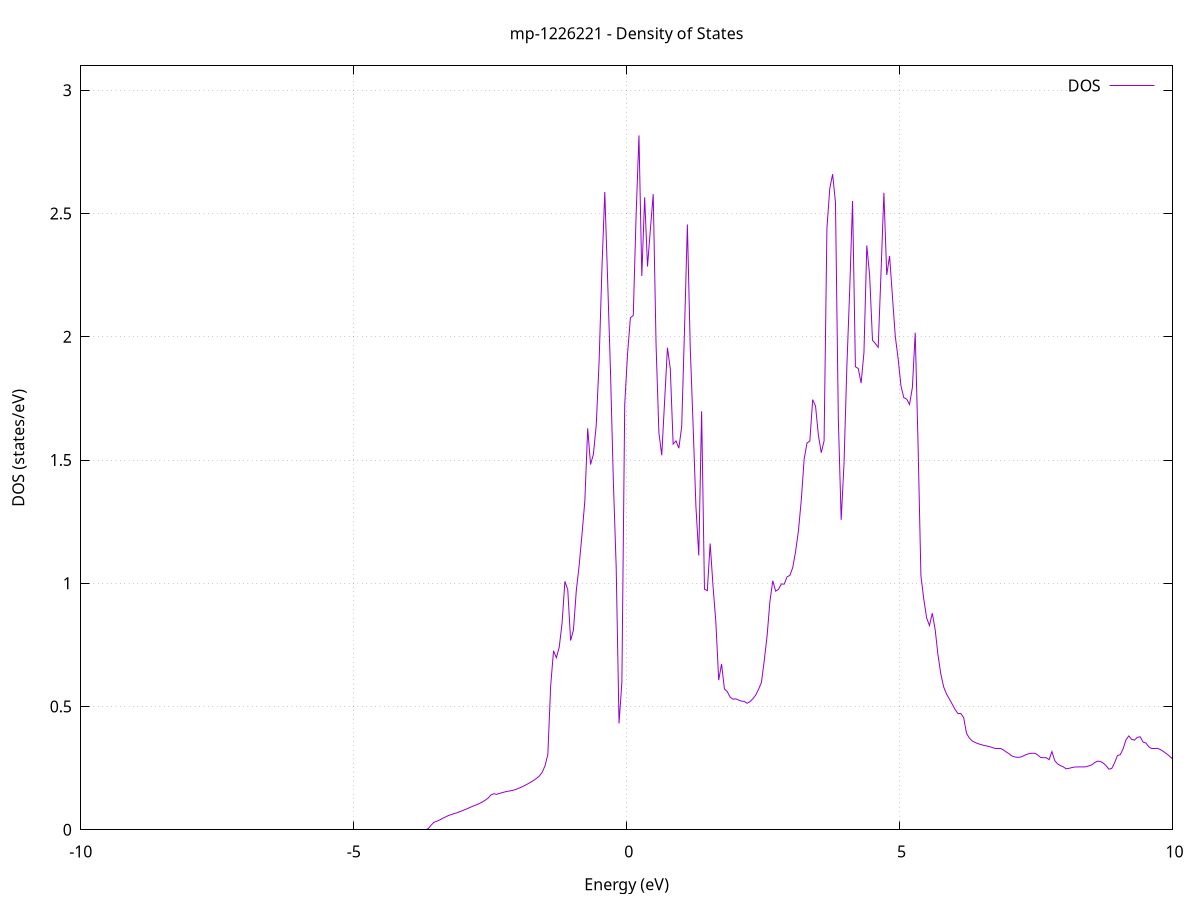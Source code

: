 set title 'mp-1226221 - Density of States'
set xlabel 'Energy (eV)'
set ylabel 'DOS (states/eV)'
set grid
set xrange [-10:10]
set yrange [0:3.099]
set xzeroaxis lt -1
set terminal png size 800,600
set output 'mp-1226221_dos_gnuplot.png'
plot '-' using 1:2 with lines title 'DOS'
-43.497000 0.000000
-43.444800 0.000000
-43.392600 0.000000
-43.340400 0.000000
-43.288300 0.000000
-43.236100 0.000000
-43.183900 0.000000
-43.131700 0.000000
-43.079600 0.000000
-43.027400 0.000000
-42.975200 0.000000
-42.923000 0.000000
-42.870900 0.000000
-42.818700 0.000000
-42.766500 0.000000
-42.714300 0.000000
-42.662200 0.000000
-42.610000 0.000000
-42.557800 0.000000
-42.505600 0.000000
-42.453500 0.000000
-42.401300 0.000000
-42.349100 0.000000
-42.296900 0.000000
-42.244800 0.000000
-42.192600 0.000000
-42.140400 0.000000
-42.088200 0.000000
-42.036100 0.000000
-41.983900 0.000000
-41.931700 0.000000
-41.879500 0.000000
-41.827400 0.000000
-41.775200 0.000000
-41.723000 0.000000
-41.670800 0.000000
-41.618700 0.000000
-41.566500 0.000000
-41.514300 0.000000
-41.462100 0.000000
-41.410000 0.000000
-41.357800 0.000000
-41.305600 0.000000
-41.253400 0.000000
-41.201300 0.000000
-41.149100 0.000000
-41.096900 0.000000
-41.044700 0.000000
-40.992600 0.000000
-40.940400 0.000000
-40.888200 0.000000
-40.836000 0.000000
-40.783900 0.000000
-40.731700 0.000000
-40.679500 0.000000
-40.627300 0.000000
-40.575200 0.000000
-40.523000 0.000000
-40.470800 0.000000
-40.418600 0.000000
-40.366500 0.000000
-40.314300 0.000000
-40.262100 0.000000
-40.209900 0.000000
-40.157800 0.000000
-40.105600 0.000000
-40.053400 0.000000
-40.001200 0.000000
-39.949100 0.000000
-39.896900 0.000000
-39.844700 0.000000
-39.792500 0.000000
-39.740400 0.000000
-39.688200 0.000000
-39.636000 0.000000
-39.583800 0.000000
-39.531700 0.000000
-39.479500 0.000000
-39.427300 0.000000
-39.375100 0.000000
-39.323000 0.000000
-39.270800 0.000000
-39.218600 0.000000
-39.166400 0.000000
-39.114300 0.000000
-39.062100 0.000000
-39.009900 0.000000
-38.957700 0.000000
-38.905600 0.000000
-38.853400 0.000000
-38.801200 0.000000
-38.749000 12.219100
-38.696900 36.621000
-38.644700 28.812500
-38.592500 0.000000
-38.540300 0.000000
-38.488200 0.000000
-38.436000 0.000000
-38.383800 0.000000
-38.331600 0.000000
-38.279500 0.000000
-38.227300 0.000000
-38.175100 0.000000
-38.122900 0.000000
-38.070800 0.000000
-38.018600 0.000000
-37.966400 0.000000
-37.914200 0.000000
-37.862100 0.000000
-37.809900 0.000000
-37.757700 0.000000
-37.705500 0.000000
-37.653400 0.000000
-37.601200 0.000000
-37.549000 0.000000
-37.496800 0.000000
-37.444700 0.000000
-37.392500 0.000000
-37.340300 0.000000
-37.288100 0.000000
-37.236000 0.000000
-37.183800 0.000000
-37.131600 0.000000
-37.079400 0.000000
-37.027300 0.000000
-36.975100 0.000000
-36.922900 0.000000
-36.870700 0.000000
-36.818600 0.000000
-36.766400 0.000000
-36.714200 0.000000
-36.662000 0.000000
-36.609900 0.000000
-36.557700 0.000000
-36.505500 0.000000
-36.453300 0.000000
-36.401200 0.000000
-36.349000 0.000000
-36.296800 0.000000
-36.244600 0.000000
-36.192500 0.000000
-36.140300 0.000000
-36.088100 0.000000
-36.035900 0.000000
-35.983800 0.000000
-35.931600 0.000000
-35.879400 0.000000
-35.827200 0.000000
-35.775100 0.000000
-35.722900 0.000000
-35.670700 0.000000
-35.618500 0.000000
-35.566400 0.000000
-35.514200 0.000000
-35.462000 0.000000
-35.409800 0.000000
-35.357700 0.000000
-35.305500 0.000000
-35.253300 0.000000
-35.201100 0.000000
-35.149000 0.000000
-35.096800 0.000000
-35.044600 0.000000
-34.992400 0.000000
-34.940300 0.000000
-34.888100 0.000000
-34.835900 0.000000
-34.783700 0.000000
-34.731600 0.000000
-34.679400 0.000000
-34.627200 0.000000
-34.575000 0.000000
-34.522900 0.000000
-34.470700 0.000000
-34.418500 0.000000
-34.366300 0.000000
-34.314200 0.000000
-34.262000 0.000000
-34.209800 0.000000
-34.157600 0.000000
-34.105500 0.000000
-34.053300 0.000000
-34.001100 0.000000
-33.948900 0.000000
-33.896800 0.000000
-33.844600 0.000000
-33.792400 0.000000
-33.740200 0.000000
-33.688100 0.000000
-33.635900 0.000000
-33.583700 0.000000
-33.531500 0.000000
-33.479400 0.000000
-33.427200 0.000000
-33.375000 0.000000
-33.322800 0.000000
-33.270700 0.000000
-33.218500 0.000000
-33.166300 0.000000
-33.114100 0.000000
-33.062000 0.000000
-33.009800 0.000000
-32.957600 0.000000
-32.905400 0.000000
-32.853300 0.000000
-32.801100 0.000000
-32.748900 0.000000
-32.696700 0.000000
-32.644600 0.000000
-32.592400 0.000000
-32.540200 0.000000
-32.488000 0.000000
-32.435900 0.000000
-32.383700 0.000000
-32.331500 0.000000
-32.279300 0.000000
-32.227200 0.000000
-32.175000 0.000000
-32.122800 0.000000
-32.070600 0.000000
-32.018500 0.000000
-31.966300 0.000000
-31.914100 0.000000
-31.861900 0.000000
-31.809800 0.000000
-31.757600 0.000000
-31.705400 0.000000
-31.653200 0.000000
-31.601100 0.000000
-31.548900 0.000000
-31.496700 0.000000
-31.444500 0.000000
-31.392400 0.000000
-31.340200 0.000000
-31.288000 0.000000
-31.235800 0.000000
-31.183700 0.000000
-31.131500 0.000000
-31.079300 0.000000
-31.027100 0.000000
-30.975000 0.000000
-30.922800 0.000000
-30.870600 0.000000
-30.818400 0.000000
-30.766300 0.000000
-30.714100 0.000000
-30.661900 0.000000
-30.609700 0.000000
-30.557500 0.000000
-30.505400 0.000000
-30.453200 0.000000
-30.401000 0.000000
-30.348800 0.000000
-30.296700 0.000000
-30.244500 0.000000
-30.192300 0.000000
-30.140100 0.000000
-30.088000 0.000000
-30.035800 0.000000
-29.983600 0.000000
-29.931400 0.000000
-29.879300 0.000000
-29.827100 0.000000
-29.774900 0.000000
-29.722700 0.000000
-29.670600 0.000000
-29.618400 0.000000
-29.566200 0.000000
-29.514000 0.000000
-29.461900 0.000000
-29.409700 0.000000
-29.357500 0.000000
-29.305300 0.000000
-29.253200 0.000000
-29.201000 0.000000
-29.148800 0.000000
-29.096600 0.000000
-29.044500 0.000000
-28.992300 0.000000
-28.940100 0.000000
-28.887900 0.000000
-28.835800 0.000000
-28.783600 0.000000
-28.731400 0.000000
-28.679200 0.000000
-28.627100 0.000000
-28.574900 0.000000
-28.522700 0.000000
-28.470500 0.000000
-28.418400 0.000000
-28.366200 0.000000
-28.314000 0.000000
-28.261800 0.000000
-28.209700 0.000000
-28.157500 0.000000
-28.105300 0.000000
-28.053100 0.000000
-28.001000 0.000000
-27.948800 0.000000
-27.896600 0.000000
-27.844400 0.000000
-27.792300 0.000000
-27.740100 0.000000
-27.687900 0.000000
-27.635700 0.000000
-27.583600 0.000000
-27.531400 0.000000
-27.479200 0.000000
-27.427000 0.000000
-27.374900 0.000000
-27.322700 0.000000
-27.270500 0.000000
-27.218300 0.000000
-27.166200 0.000000
-27.114000 0.000000
-27.061800 0.000000
-27.009600 0.000000
-26.957500 0.000000
-26.905300 0.000000
-26.853100 0.000000
-26.800900 0.000000
-26.748800 0.000000
-26.696600 0.000000
-26.644400 0.000000
-26.592200 0.000000
-26.540100 0.000000
-26.487900 0.000000
-26.435700 0.000000
-26.383500 0.000000
-26.331400 0.000000
-26.279200 0.000000
-26.227000 0.000000
-26.174800 0.000000
-26.122700 0.000000
-26.070500 0.000000
-26.018300 0.000000
-25.966100 0.000000
-25.914000 0.000000
-25.861800 0.000000
-25.809600 0.000000
-25.757400 0.000000
-25.705300 0.000000
-25.653100 0.000000
-25.600900 0.000000
-25.548700 0.000000
-25.496600 0.000000
-25.444400 0.000000
-25.392200 0.000000
-25.340000 0.000000
-25.287900 0.000000
-25.235700 0.000000
-25.183500 0.000000
-25.131300 0.000000
-25.079200 0.000000
-25.027000 0.000000
-24.974800 0.000000
-24.922600 0.000000
-24.870500 0.000000
-24.818300 0.000000
-24.766100 0.000000
-24.713900 0.000000
-24.661800 0.000000
-24.609600 0.000000
-24.557400 0.000000
-24.505200 0.000000
-24.453100 0.000000
-24.400900 0.000000
-24.348700 0.000000
-24.296500 0.000000
-24.244400 0.000000
-24.192200 0.000000
-24.140000 0.000000
-24.087800 0.000000
-24.035700 0.000000
-23.983500 0.000000
-23.931300 0.000000
-23.879100 0.000000
-23.827000 0.000000
-23.774800 0.000000
-23.722600 0.000000
-23.670400 0.000000
-23.618300 0.000000
-23.566100 0.000000
-23.513900 0.000000
-23.461700 0.000000
-23.409600 0.000000
-23.357400 0.000000
-23.305200 0.000000
-23.253000 0.000000
-23.200900 0.000000
-23.148700 0.000000
-23.096500 0.000000
-23.044300 0.000000
-22.992200 0.000000
-22.940000 0.000000
-22.887800 0.000000
-22.835600 0.000000
-22.783500 0.000000
-22.731300 0.000000
-22.679100 0.000000
-22.626900 0.000000
-22.574800 0.000000
-22.522600 0.000000
-22.470400 0.000000
-22.418200 0.000000
-22.366100 0.000000
-22.313900 0.000000
-22.261700 0.000000
-22.209500 0.000000
-22.157400 0.000000
-22.105200 0.000000
-22.053000 0.000000
-22.000800 0.000000
-21.948700 0.000000
-21.896500 0.000000
-21.844300 0.000000
-21.792100 0.000000
-21.740000 0.000000
-21.687800 0.000000
-21.635600 0.000000
-21.583400 0.000000
-21.531300 0.000000
-21.479100 0.000000
-21.426900 0.000000
-21.374700 0.000000
-21.322600 0.000000
-21.270400 0.000000
-21.218200 0.000000
-21.166000 0.000000
-21.113900 0.000000
-21.061700 0.000000
-21.009500 0.000000
-20.957300 0.000000
-20.905200 0.000000
-20.853000 0.000000
-20.800800 0.000000
-20.748600 0.000000
-20.696500 0.000000
-20.644300 0.000000
-20.592100 0.000000
-20.539900 0.000000
-20.487800 0.000000
-20.435600 0.000000
-20.383400 0.000000
-20.331200 0.000000
-20.279100 0.000000
-20.226900 0.000000
-20.174700 0.000000
-20.122500 0.000000
-20.070400 0.000000
-20.018200 0.000000
-19.966000 0.000000
-19.913800 0.000000
-19.861700 0.000000
-19.809500 0.000000
-19.757300 0.000000
-19.705100 0.000000
-19.653000 0.000000
-19.600800 0.000000
-19.548600 0.000000
-19.496400 0.000000
-19.444300 0.000000
-19.392100 0.000000
-19.339900 0.000000
-19.287700 0.000000
-19.235600 0.000000
-19.183400 0.000000
-19.131200 0.000000
-19.079000 0.000000
-19.026900 0.000000
-18.974700 0.000000
-18.922500 0.000000
-18.870300 0.000000
-18.818200 0.000000
-18.766000 0.000000
-18.713800 0.000000
-18.661600 0.000000
-18.609500 0.000000
-18.557300 0.000000
-18.505100 0.000000
-18.452900 0.000000
-18.400800 0.000000
-18.348600 0.000000
-18.296400 0.000000
-18.244200 0.000000
-18.192100 0.000000
-18.139900 0.000000
-18.087700 0.000000
-18.035500 0.000000
-17.983400 0.000000
-17.931200 0.000000
-17.879000 0.000000
-17.826800 0.000000
-17.774700 0.000000
-17.722500 0.000000
-17.670300 0.000000
-17.618100 0.000000
-17.566000 0.000000
-17.513800 0.000000
-17.461600 0.000000
-17.409400 0.000000
-17.357300 0.000000
-17.305100 0.000000
-17.252900 0.000000
-17.200700 0.000000
-17.148600 0.000000
-17.096400 0.000000
-17.044200 0.000000
-16.992000 0.000000
-16.939900 0.000000
-16.887700 0.000000
-16.835500 0.000000
-16.783300 0.000000
-16.731200 0.000000
-16.679000 0.000000
-16.626800 0.000000
-16.574600 0.000000
-16.522500 0.000000
-16.470300 0.000000
-16.418100 0.000000
-16.365900 0.000000
-16.313800 0.000000
-16.261600 0.000000
-16.209400 0.000000
-16.157200 0.000000
-16.105100 0.000000
-16.052900 0.000000
-16.000700 0.000000
-15.948500 0.000000
-15.896400 0.000000
-15.844200 0.000000
-15.792000 0.000000
-15.739800 0.000000
-15.687700 0.000000
-15.635500 0.000000
-15.583300 0.000000
-15.531100 0.000000
-15.479000 0.000000
-15.426800 0.000000
-15.374600 0.000000
-15.322400 0.000000
-15.270300 0.000000
-15.218100 0.000000
-15.165900 0.000000
-15.113700 0.000000
-15.061600 0.000000
-15.009400 0.000000
-14.957200 0.000000
-14.905000 0.000000
-14.852900 0.000000
-14.800700 0.000000
-14.748500 0.000000
-14.696300 0.000000
-14.644200 0.000000
-14.592000 0.000000
-14.539800 0.000000
-14.487600 0.000000
-14.435500 0.000000
-14.383300 0.000000
-14.331100 0.000000
-14.278900 0.000000
-14.226800 0.000000
-14.174600 0.000000
-14.122400 0.000000
-14.070200 0.000000
-14.018100 0.000000
-13.965900 0.000000
-13.913700 0.000000
-13.861500 0.000000
-13.809400 0.000000
-13.757200 0.000000
-13.705000 0.000000
-13.652800 0.000000
-13.600700 0.000000
-13.548500 0.000000
-13.496300 0.000000
-13.444100 0.000000
-13.392000 0.000000
-13.339800 0.000000
-13.287600 0.000000
-13.235400 0.000000
-13.183300 0.000000
-13.131100 0.000000
-13.078900 0.000000
-13.026700 0.000000
-12.974600 0.000000
-12.922400 0.000000
-12.870200 0.000000
-12.818000 0.000000
-12.765900 0.000000
-12.713700 0.000000
-12.661500 0.000000
-12.609300 0.000000
-12.557200 0.000000
-12.505000 0.000000
-12.452800 0.000000
-12.400600 0.000000
-12.348500 0.000000
-12.296300 0.000000
-12.244100 0.000000
-12.191900 0.000000
-12.139800 0.000000
-12.087600 0.000000
-12.035400 0.000000
-11.983200 0.000000
-11.931100 0.000000
-11.878900 0.000000
-11.826700 0.000000
-11.774500 0.000000
-11.722400 0.000000
-11.670200 0.000000
-11.618000 0.000000
-11.565800 0.000000
-11.513700 0.000000
-11.461500 0.000000
-11.409300 0.000000
-11.357100 0.000000
-11.305000 0.000000
-11.252800 0.000000
-11.200600 0.000000
-11.148400 0.000000
-11.096300 0.000000
-11.044100 0.000000
-10.991900 0.000000
-10.939700 0.000000
-10.887600 0.000000
-10.835400 0.000000
-10.783200 0.000000
-10.731000 0.000000
-10.678900 0.000000
-10.626700 0.000000
-10.574500 0.000000
-10.522300 0.000000
-10.470200 0.000000
-10.418000 0.000000
-10.365800 0.000000
-10.313600 0.000000
-10.261500 0.000000
-10.209300 0.000000
-10.157100 0.000000
-10.104900 0.000000
-10.052800 0.000000
-10.000600 0.000000
-9.948400 0.000000
-9.896200 0.000000
-9.844100 0.000000
-9.791900 0.000000
-9.739700 0.000000
-9.687500 0.000000
-9.635400 0.000000
-9.583200 0.000000
-9.531000 0.000000
-9.478800 0.000000
-9.426700 0.000000
-9.374500 0.000000
-9.322300 0.000000
-9.270100 0.000000
-9.218000 0.000000
-9.165800 0.000000
-9.113600 0.000000
-9.061400 0.000000
-9.009300 0.000000
-8.957100 0.000000
-8.904900 0.000000
-8.852700 0.000000
-8.800600 0.000000
-8.748400 0.000000
-8.696200 0.000000
-8.644000 0.000000
-8.591900 0.000000
-8.539700 0.000000
-8.487500 0.000000
-8.435300 0.000000
-8.383200 0.000000
-8.331000 0.000000
-8.278800 0.000000
-8.226600 0.000000
-8.174500 0.000000
-8.122300 0.000000
-8.070100 0.000000
-8.017900 0.000000
-7.965800 0.000000
-7.913600 0.000000
-7.861400 0.000000
-7.809200 0.000000
-7.757100 0.000000
-7.704900 0.000000
-7.652700 0.000000
-7.600500 0.000000
-7.548400 0.000000
-7.496200 0.000000
-7.444000 0.000000
-7.391800 0.000000
-7.339700 0.000000
-7.287500 0.000000
-7.235300 0.000000
-7.183100 0.000000
-7.131000 0.000000
-7.078800 0.000000
-7.026600 0.000000
-6.974400 0.000000
-6.922300 0.000000
-6.870100 0.000000
-6.817900 0.000000
-6.765700 0.000000
-6.713600 0.000000
-6.661400 0.000000
-6.609200 0.000000
-6.557000 0.000000
-6.504900 0.000000
-6.452700 0.000000
-6.400500 0.000000
-6.348300 0.000000
-6.296200 0.000000
-6.244000 0.000000
-6.191800 0.000000
-6.139600 0.000000
-6.087500 0.000000
-6.035300 0.000000
-5.983100 0.000000
-5.930900 0.000000
-5.878800 0.000000
-5.826600 0.000000
-5.774400 0.000000
-5.722200 0.000000
-5.670100 0.000000
-5.617900 0.000000
-5.565700 0.000000
-5.513500 0.000000
-5.461400 0.000000
-5.409200 0.000000
-5.357000 0.000000
-5.304800 0.000000
-5.252700 0.000000
-5.200500 0.000000
-5.148300 0.000000
-5.096100 0.000000
-5.044000 0.000000
-4.991800 0.000000
-4.939600 0.000000
-4.887400 0.000000
-4.835300 0.000000
-4.783100 0.000000
-4.730900 0.000000
-4.678700 0.000000
-4.626600 0.000000
-4.574400 0.000000
-4.522200 0.000000
-4.470000 0.000000
-4.417900 0.000000
-4.365700 0.000000
-4.313500 0.000000
-4.261300 0.000000
-4.209200 0.000000
-4.157000 0.000000
-4.104800 0.000000
-4.052600 0.000000
-4.000500 0.000000
-3.948300 0.000000
-3.896100 0.000000
-3.843900 0.000000
-3.791800 0.000000
-3.739600 0.000000
-3.687400 0.000000
-3.635200 0.004200
-3.583100 0.018500
-3.530900 0.030300
-3.478700 0.034600
-3.426500 0.039600
-3.374400 0.045800
-3.322200 0.051600
-3.270000 0.057300
-3.217800 0.061500
-3.165700 0.065100
-3.113500 0.068800
-3.061300 0.073100
-3.009100 0.077600
-2.957000 0.082300
-2.904800 0.087200
-2.852600 0.092400
-2.800400 0.097200
-2.748300 0.101800
-2.696100 0.106800
-2.643900 0.112900
-2.591700 0.119900
-2.539600 0.128400
-2.487400 0.140800
-2.435200 0.146400
-2.383000 0.143700
-2.330900 0.147300
-2.278700 0.150800
-2.226500 0.153800
-2.174300 0.156300
-2.122200 0.158200
-2.070000 0.160800
-2.017800 0.164800
-1.965600 0.169500
-1.913500 0.174600
-1.861300 0.180200
-1.809100 0.186500
-1.756900 0.193200
-1.704800 0.200200
-1.652600 0.208400
-1.600400 0.217800
-1.548200 0.232800
-1.496100 0.259200
-1.443900 0.304900
-1.391700 0.584200
-1.339500 0.726100
-1.287400 0.698000
-1.235200 0.740700
-1.183000 0.838600
-1.130800 1.007900
-1.078700 0.973900
-1.026500 0.767600
-0.974300 0.810800
-0.922100 0.970700
-0.870000 1.072800
-0.817800 1.197600
-0.765600 1.334900
-0.713400 1.628600
-0.661300 1.481500
-0.609100 1.523900
-0.556900 1.641500
-0.504700 1.898700
-0.452600 2.277100
-0.400400 2.587600
-0.348200 2.230000
-0.296000 1.859500
-0.243900 1.417200
-0.191700 1.066200
-0.139500 0.431300
-0.087300 0.597600
-0.035200 1.725000
0.017000 1.933000
0.069200 2.077200
0.121400 2.086700
0.173500 2.493800
0.225700 2.817000
0.277900 2.246500
0.330100 2.566100
0.382200 2.285000
0.434400 2.434000
0.486600 2.578800
0.538800 1.968000
0.590900 1.610900
0.643100 1.519200
0.695300 1.737800
0.747500 1.955600
0.799600 1.870400
0.851800 1.564700
0.904000 1.577600
0.956200 1.547800
1.008300 1.635100
1.060500 2.031300
1.112700 2.455600
1.164900 1.957200
1.217000 1.643100
1.269200 1.311500
1.321400 1.112600
1.373600 1.698100
1.425700 0.976100
1.477900 0.969900
1.530100 1.161400
1.582300 0.988600
1.634400 0.842600
1.686600 0.606900
1.738800 0.673000
1.791000 0.571500
1.843100 0.560400
1.895300 0.538200
1.947500 0.529800
1.999700 0.531200
2.051800 0.526000
2.104000 0.522000
2.156200 0.520800
2.208400 0.513300
2.260500 0.520000
2.312700 0.531900
2.364900 0.546400
2.417100 0.570200
2.469200 0.597700
2.521400 0.686600
2.573600 0.788400
2.625800 0.928400
2.677900 1.010400
2.730100 0.967900
2.782300 0.975700
2.834500 0.997100
2.886600 0.996500
2.938800 1.026100
2.991000 1.032100
3.043200 1.064000
3.095300 1.129200
3.147500 1.213500
3.199700 1.338500
3.251900 1.503600
3.304000 1.568800
3.356200 1.577300
3.408400 1.745100
3.460600 1.718700
3.512700 1.601000
3.564900 1.529700
3.617100 1.577800
3.669300 2.441100
3.721400 2.601500
3.773600 2.659700
3.825800 2.544500
3.878000 1.667600
3.930100 1.257300
3.982300 1.485600
4.034500 1.879000
4.086700 2.192200
4.138800 2.550900
4.191000 1.878500
4.243200 1.871100
4.295400 1.812100
4.347500 1.935300
4.399700 2.370400
4.451900 2.248300
4.504100 1.985500
4.556200 1.972700
4.608400 1.957200
4.660600 2.263900
4.712800 2.584100
4.764900 2.250900
4.817100 2.327900
4.869300 2.163600
4.921500 2.001600
4.973600 1.911100
5.025800 1.800100
5.078000 1.753000
5.130200 1.747300
5.182300 1.725200
5.234500 1.794100
5.286700 2.016400
5.338900 1.560800
5.391000 1.031000
5.443200 0.935700
5.495400 0.859900
5.547600 0.828400
5.599700 0.878500
5.651900 0.812000
5.704100 0.708900
5.756300 0.631100
5.808400 0.579100
5.860600 0.550500
5.912800 0.530400
5.965000 0.509400
6.017100 0.488300
6.069300 0.471500
6.121500 0.471900
6.173700 0.455200
6.225800 0.391800
6.278000 0.371900
6.330200 0.360400
6.382400 0.354200
6.434500 0.349600
6.486700 0.345800
6.538900 0.342700
6.591100 0.340100
6.643200 0.337500
6.695400 0.334000
6.747600 0.330000
6.799800 0.329600
6.851900 0.329700
6.904100 0.323800
6.956300 0.315300
7.008500 0.308200
7.060600 0.299100
7.112800 0.295400
7.165000 0.293800
7.217200 0.295000
7.269300 0.299700
7.321500 0.305400
7.373700 0.308900
7.425900 0.310500
7.478000 0.310300
7.530200 0.303800
7.582400 0.293700
7.634600 0.292200
7.686700 0.292600
7.738900 0.284400
7.791100 0.317400
7.843300 0.280000
7.895400 0.267400
7.947600 0.260100
7.999800 0.255300
8.052000 0.247200
8.104100 0.249400
8.156300 0.252200
8.208500 0.254600
8.260700 0.254900
8.312800 0.255200
8.365000 0.254800
8.417200 0.255800
8.469400 0.259300
8.521500 0.263400
8.573700 0.272600
8.625900 0.278100
8.678100 0.277400
8.730200 0.270700
8.782400 0.260400
8.834600 0.245700
8.886800 0.248800
8.938900 0.271500
8.991100 0.301000
9.043300 0.304800
9.095500 0.328400
9.147600 0.365200
9.199800 0.380800
9.252000 0.366700
9.304200 0.363700
9.356300 0.375100
9.408500 0.377200
9.460700 0.355600
9.512900 0.351900
9.565000 0.337000
9.617200 0.331600
9.669400 0.331600
9.721600 0.330400
9.773700 0.325800
9.825900 0.319100
9.878100 0.310600
9.930300 0.301400
9.982400 0.291200
10.034600 0.281000
10.086800 0.257900
10.139000 0.252100
10.191100 0.246600
10.243300 0.239700
10.295500 0.229800
10.347700 0.221000
10.399800 0.216400
10.452000 0.220900
10.504200 0.226000
10.556400 0.232300
10.608500 0.240500
10.660700 0.245100
10.712900 0.248600
10.765100 0.250000
10.817200 0.251900
10.869400 0.307200
10.921600 0.331900
10.973800 0.333400
11.025900 0.318300
11.078100 0.326800
11.130300 0.338000
11.182500 0.350800
11.234600 0.358600
11.286800 0.363100
11.339000 0.371800
11.391200 0.377200
11.443300 0.380100
11.495500 0.383200
11.547700 0.373600
11.599900 0.365400
11.652000 0.349800
11.704200 0.337200
11.756400 0.317200
11.808600 0.298300
11.860700 0.279400
11.912900 0.259300
11.965100 0.243600
12.017300 0.232500
12.069400 0.225300
12.121600 0.222100
12.173800 0.220600
12.226000 0.221600
12.278100 0.225400
12.330300 0.232200
12.382500 0.239900
12.434700 0.253800
12.486800 0.269300
12.539000 0.303400
12.591200 0.338700
12.643400 0.372100
12.695500 0.391900
12.747700 0.387600
12.799900 0.381100
12.852100 0.403100
12.904200 0.418600
12.956400 0.406900
13.008600 0.400300
13.060800 0.409900
13.112900 0.443100
13.165100 0.467100
13.217300 0.503000
13.269500 0.509900
13.321600 0.496500
13.373800 0.481000
13.426000 0.463700
13.478200 0.447900
13.530300 0.438000
13.582500 0.433100
13.634700 0.431900
13.686900 0.432000
13.739000 0.436300
13.791200 0.442200
13.843400 0.442900
13.895600 0.442700
13.947700 0.442700
13.999900 0.442600
14.052100 0.440000
14.104300 0.434700
14.156400 0.428300
14.208600 0.423300
14.260800 0.420200
14.313000 0.417400
14.365100 0.415600
14.417300 0.414200
14.469500 0.412200
14.521700 0.426800
14.573800 0.441800
14.626000 0.459500
14.678200 0.474900
14.730400 0.488500
14.782500 0.495100
14.834700 0.499500
14.886900 0.502100
14.939100 0.501200
14.991200 0.497600
15.043400 0.492400
15.095600 0.489400
15.147800 0.485300
15.199900 0.479700
15.252100 0.478000
15.304300 0.480600
15.356500 0.484300
15.408600 0.488100
15.460800 0.490900
15.513000 0.498700
15.565200 0.499300
15.617300 0.498400
15.669500 0.496200
15.721700 0.495600
15.773900 0.495600
15.826000 0.496900
15.878200 0.498000
15.930400 0.498900
15.982600 0.500600
16.034700 0.501500
16.086900 0.498900
16.139100 0.494600
16.191300 0.493300
16.243400 0.494900
16.295600 0.497100
16.347800 0.499200
16.400000 0.501100
16.452100 0.502600
16.504300 0.505700
16.556500 0.508700
16.608700 0.510300
16.660800 0.510500
16.713000 0.513200
16.765200 0.517500
16.817400 0.517300
16.869500 0.514100
16.921700 0.514400
16.973900 0.513300
17.026100 0.512200
17.078200 0.514600
17.130400 0.521300
17.182600 0.530600
17.234800 0.539000
17.286900 0.545900
17.339100 0.550700
17.391300 0.553200
17.443500 0.549400
17.495600 0.543200
17.547800 0.541200
17.600000 0.538300
17.652200 0.533100
17.704300 0.527900
17.756500 0.519100
17.808700 0.514600
17.860900 0.510700
17.913000 0.506600
17.965200 0.502500
18.017400 0.497500
18.069600 0.492000
18.121700 0.486100
18.173900 0.480700
18.226100 0.476100
18.278300 0.472100
18.330400 0.472900
18.382600 0.475500
18.434800 0.475400
18.487000 0.473300
18.539100 0.466300
18.591300 0.453900
18.643500 0.435500
18.695700 0.427700
18.747800 0.439200
18.800000 0.456400
18.852200 0.470100
18.904400 0.477900
18.956500 0.477400
19.008700 0.470700
19.060900 0.472500
19.113100 0.469700
19.165200 0.470800
19.217400 0.478800
19.269600 0.487100
19.321800 0.492000
19.373900 0.496500
19.426100 0.501100
19.478300 0.535300
19.530500 0.516300
19.582600 0.525600
19.634800 0.506600
19.687000 0.497300
19.739200 0.496400
19.791300 0.494500
19.843500 0.493300
19.895700 0.495500
19.947900 0.500600
20.000000 0.507700
20.052200 0.512900
20.104400 0.518000
20.156600 0.528400
20.208700 0.531800
20.260900 0.534600
20.313100 0.537800
20.365300 0.539800
20.417400 0.547400
20.469600 0.555500
20.521800 0.558500
20.574000 0.565500
20.626100 0.575300
20.678300 0.600900
20.730500 0.591600
20.782700 0.598500
20.834800 0.555800
20.887000 0.544100
20.939200 0.532300
20.991400 0.525800
21.043500 0.536700
21.095700 0.542600
21.147900 0.540100
21.200100 0.526900
21.252200 0.507600
21.304400 0.473800
21.356600 0.465800
21.408800 0.462800
21.460900 0.463300
21.513100 0.470100
21.565300 0.490900
21.617500 0.508900
21.669600 0.519000
21.721800 0.541600
21.774000 0.602000
21.826200 0.676800
21.878300 0.725500
21.930500 0.786500
21.982700 0.840400
22.034900 0.847200
22.087000 0.801000
22.139200 0.694300
22.191400 0.620000
22.243600 0.595400
22.295700 0.590400
22.347900 0.551700
22.400100 0.553100
22.452300 0.560700
22.504400 0.561900
22.556600 0.578200
22.608800 0.591000
22.661000 0.582600
22.713100 0.617200
22.765300 0.618600
22.817500 0.647400
22.869700 0.619600
22.921800 0.617300
22.974000 0.628600
23.026200 0.640900
23.078400 0.647500
23.130500 0.628900
23.182700 0.631000
23.234900 0.632900
23.287100 0.637400
23.339200 0.635000
23.391400 0.635700
23.443600 0.681400
23.495800 0.708600
23.547900 0.716900
23.600100 0.719800
23.652300 0.733300
23.704500 0.730600
23.756600 0.707700
23.808800 0.721500
23.861000 0.780700
23.913200 0.794200
23.965300 0.783400
24.017500 0.744800
24.069700 0.706200
24.121900 0.695500
24.174000 0.694000
24.226200 0.679200
24.278400 0.662600
24.330600 0.650100
24.382700 0.646600
24.434900 0.641800
24.487100 0.638200
24.539300 0.632300
24.591400 0.642200
24.643600 0.608400
24.695800 0.598800
24.748000 0.595800
24.800100 0.594000
24.852300 0.582900
24.904500 0.573900
24.956700 0.568300
25.008800 0.557900
25.061000 0.549600
25.113200 0.540900
25.165400 0.531700
25.217500 0.527700
25.269700 0.525400
25.321900 0.518300
25.374100 0.497800
25.426200 0.492700
25.478400 0.489700
25.530600 0.496600
25.582800 0.506700
25.634900 0.478700
25.687100 0.467500
25.739300 0.455400
25.791500 0.440000
25.843600 0.421900
25.895800 0.399100
25.948000 0.379000
26.000200 0.371100
26.052300 0.376400
26.104500 0.381200
26.156700 0.377500
26.208900 0.371300
26.261000 0.366200
26.313200 0.370900
26.365400 0.379200
26.417600 0.393200
26.469700 0.424600
26.521900 0.448600
26.574100 0.463200
26.626300 0.460500
26.678400 0.464300
26.730600 0.450500
26.782800 0.453900
26.835000 0.447000
26.887100 0.454500
26.939300 0.465400
26.991500 0.462200
27.043700 0.456000
27.095800 0.460500
27.148000 0.473300
27.200200 0.493300
27.252400 0.505900
27.304500 0.512700
27.356700 0.509000
27.408900 0.520100
27.461100 0.552300
27.513200 0.567700
27.565400 0.561700
27.617600 0.565300
27.669800 0.577500
27.721900 0.602700
27.774100 0.594000
27.826300 0.602400
27.878500 0.593500
27.930600 0.578000
27.982800 0.583200
28.035000 0.589100
28.087200 0.588200
28.139300 0.601400
28.191500 0.618700
28.243700 0.637900
28.295900 0.614800
28.348000 0.618600
28.400200 0.633400
28.452400 0.649600
28.504600 0.664400
28.556700 0.688200
28.608900 0.710400
28.661100 0.759300
28.713300 0.777000
28.765400 0.760700
28.817600 0.766900
28.869800 0.734700
28.922000 0.705800
28.974100 0.678200
29.026300 0.669600
29.078500 0.661200
29.130700 0.649400
29.182800 0.631200
29.235000 0.623800
29.287200 0.620500
29.339400 0.624400
29.391500 0.624700
29.443700 0.615900
29.495900 0.603900
29.548100 0.603500
29.600200 0.599400
29.652400 0.596800
29.704600 0.595900
29.756800 0.599600
29.808900 0.630000
29.861100 0.653600
29.913300 0.639400
29.965500 0.640500
30.017600 0.653600
30.069800 0.691000
30.122000 0.723200
30.174200 0.729100
30.226300 0.723500
30.278500 0.725500
30.330700 0.742000
30.382900 0.740900
30.435000 0.751600
30.487200 0.788300
30.539400 0.791800
30.591600 0.776000
30.643700 0.756100
30.695900 0.739900
30.748100 0.725700
30.800300 0.713500
30.852400 0.714500
30.904600 0.716800
30.956800 0.721300
31.009000 0.728400
31.061100 0.747400
31.113300 0.764400
31.165500 0.759800
31.217700 0.771700
31.269800 0.791100
31.322000 0.798400
31.374200 0.785200
31.426400 0.766700
31.478500 0.765600
31.530700 0.768300
31.582900 0.764100
31.635100 0.765200
31.687200 0.764200
31.739400 0.754100
31.791600 0.755200
31.843800 0.763200
31.895900 0.761400
31.948100 0.757200
32.000300 0.768900
32.052500 0.780900
32.104600 0.807900
32.156800 0.798400
32.209000 0.812900
32.261200 0.814300
32.313300 0.818300
32.365500 0.810100
32.417700 0.821000
32.469900 0.789000
32.522000 0.761300
32.574200 0.751600
32.626400 0.751300
32.678600 0.748200
32.730700 0.756300
32.782900 0.754600
32.835100 0.743800
32.887300 0.738200
32.939400 0.732800
32.991600 0.725600
33.043800 0.720600
33.096000 0.719000
33.148100 0.715600
33.200300 0.717700
33.252500 0.708100
33.304700 0.701900
33.356800 0.699000
33.409000 0.703900
33.461200 0.712000
33.513400 0.722600
33.565500 0.730000
33.617700 0.698800
33.669900 0.682400
33.722100 0.681000
33.774200 0.683700
33.826400 0.695500
33.878600 0.699700
33.930800 0.696800
33.982900 0.698600
34.035100 0.702200
34.087300 0.704200
34.139500 0.700300
34.191600 0.702200
34.243800 0.698700
34.296000 0.696000
34.348200 0.705300
34.400300 0.724600
34.452500 0.730700
34.504700 0.719400
34.556900 0.718200
34.609000 0.722000
34.661200 0.712500
34.713400 0.711500
34.765600 0.717400
34.817700 0.728200
34.869900 0.760800
34.922100 0.776900
34.974300 0.761200
35.026400 0.746400
35.078600 0.732000
35.130800 0.731800
35.183000 0.732100
35.235100 0.727200
35.287300 0.738800
35.339500 0.758700
35.391700 0.762500
35.443800 0.767300
35.496000 0.774900
35.548200 0.810900
35.600400 0.817200
35.652500 0.820800
35.704700 0.830300
35.756900 0.825600
35.809100 0.820700
35.861200 0.804300
35.913400 0.811000
35.965600 0.822400
36.017800 0.850600
36.069900 0.879700
36.122100 0.937100
36.174300 1.002600
36.226500 1.110100
36.278600 1.155300
36.330800 1.130200
36.383000 1.151400
36.435200 1.212200
36.487300 1.323100
36.539500 1.328700
36.591700 1.376000
36.643900 1.386300
36.696000 1.324500
36.748200 1.245800
36.800400 1.238500
36.852600 1.202500
36.904700 1.143900
36.956900 1.140200
37.009100 1.159200
37.061300 1.151900
37.113400 1.161900
37.165600 1.220400
37.217800 1.196500
37.270000 1.144400
37.322100 1.085600
37.374300 1.027900
37.426500 0.939100
37.478700 0.875100
37.530800 0.869400
37.583000 0.838700
37.635200 0.792400
37.687400 0.799000
37.739500 0.774500
37.791700 0.761600
37.843900 0.800600
37.896100 0.827800
37.948200 0.836600
38.000400 0.851300
38.052600 0.863300
38.104800 0.903500
38.156900 0.917100
38.209100 0.893300
38.261300 0.938500
38.313500 0.964000
38.365600 0.982400
38.417800 0.972800
38.470000 0.953800
38.522200 0.964900
38.574300 0.991100
38.626500 1.064600
38.678700 1.115900
38.730900 1.075800
38.783000 1.079600
38.835200 1.002200
38.887400 0.973200
38.939600 0.966700
38.991700 0.952500
39.043900 0.941600
39.096100 0.898200
39.148300 0.863300
39.200400 0.840500
39.252600 0.831800
39.304800 0.817100
39.357000 0.819000
39.409100 0.847000
39.461300 0.851700
39.513500 0.847800
39.565700 0.861400
39.617800 0.907800
39.670000 0.967000
39.722200 0.996600
39.774400 1.002600
39.826500 0.993700
39.878700 0.991300
39.930900 1.033000
39.983100 0.948300
40.035200 0.904300
40.087400 0.893400
40.139600 0.882900
40.191800 0.867800
40.243900 0.837800
40.296100 0.814300
40.348300 0.761300
40.400500 0.748700
40.452600 0.731800
40.504800 0.735500
40.557000 0.750500
40.609200 0.787300
40.661300 0.818200
40.713500 0.831100
40.765700 0.836400
40.817900 0.858200
40.870000 0.893600
40.922200 0.909100
40.974400 0.933300
41.026600 0.924000
41.078700 0.931300
41.130900 0.937000
41.183100 0.933600
41.235300 0.940800
41.287400 0.934100
41.339600 0.943500
41.391800 1.011600
41.444000 0.997800
41.496100 0.992700
41.548300 0.993300
41.600500 0.972600
41.652700 0.949600
41.704800 0.943300
41.757000 0.944600
41.809200 0.970700
41.861400 1.071700
41.913500 1.030100
41.965700 0.975700
42.017900 0.955200
42.070100 0.954400
42.122200 0.962300
42.174400 0.978400
42.226600 0.988300
42.278800 1.007000
42.330900 1.008200
42.383100 0.975000
42.435300 0.958400
42.487500 0.955100
42.539600 0.970200
42.591800 0.963300
42.644000 0.912300
42.696200 0.906600
42.748300 0.910900
42.800500 0.943600
42.852700 0.927600
42.904900 0.923000
42.957000 0.928800
43.009200 0.935500
43.061400 0.955000
43.113600 0.965100
43.165700 0.961000
43.217900 0.963700
43.270100 0.993100
43.322300 1.075900
43.374400 1.108700
43.426600 1.066200
43.478800 1.020200
43.531000 1.076800
43.583100 1.116300
43.635300 1.104900
43.687500 1.105500
43.739700 1.120200
43.791800 1.117400
43.844000 1.110200
43.896200 1.085100
43.948400 1.036100
44.000500 1.021900
44.052700 1.018600
44.104900 1.049900
44.157100 1.057300
44.209200 1.137300
44.261400 1.104900
44.313600 1.137300
44.365800 1.187300
44.417900 1.235700
44.470100 1.295600
44.522300 1.390800
44.574500 1.560500
44.626600 1.516800
44.678800 1.384800
44.731000 1.360600
44.783200 1.371000
44.835300 1.277200
44.887500 1.199600
44.939700 1.038600
44.991900 1.039800
45.044000 1.271900
45.096200 1.338800
45.148400 1.339000
45.200600 1.374000
45.252700 1.698000
45.304900 2.061600
45.357100 2.527100
45.409300 1.877600
45.461400 1.612000
45.513600 1.468100
45.565800 1.303500
45.618000 1.134200
45.670100 1.142300
45.722300 1.210800
45.774500 1.620900
45.826700 1.306000
45.878800 1.123600
45.931000 1.050400
45.983200 1.002900
46.035400 1.039600
46.087500 1.147700
46.139700 1.272000
46.191900 1.365900
46.244100 1.358900
46.296200 1.401200
46.348400 1.488600
46.400600 1.503100
46.452800 1.492400
46.504900 1.366500
46.557100 1.325000
46.609300 1.288300
46.661500 1.234400
46.713600 1.171100
46.765800 1.106700
46.818000 1.078500
46.870200 1.111400
46.922300 1.124000
46.974500 1.153300
47.026700 1.188800
47.078900 1.236500
47.131000 1.248200
47.183200 1.231900
47.235400 1.191300
47.287600 1.148700
47.339700 1.100600
47.391900 1.068900
47.444100 0.977200
47.496300 0.875700
47.548400 0.839900
47.600600 0.898700
47.652800 0.944400
47.705000 0.965700
47.757100 1.006600
47.809300 1.072700
47.861500 1.125400
47.913700 1.206600
47.965800 1.243700
48.018000 1.258100
48.070200 1.246900
48.122400 1.197300
48.174500 1.098000
48.226700 1.043300
48.278900 0.977900
48.331100 0.851900
48.383200 0.818200
48.435400 0.791800
48.487600 0.820300
48.539800 0.785300
48.591900 0.776200
48.644100 0.808700
48.696300 0.811500
48.748500 0.825400
48.800600 0.826600
48.852800 0.840500
48.905000 0.866900
48.957200 0.888600
49.009300 0.899800
49.061500 0.931500
49.113700 0.963300
49.165900 0.989900
49.218000 1.032700
49.270200 1.069000
49.322400 1.048900
49.374600 1.008500
49.426700 0.968200
49.478900 0.944500
49.531100 0.889900
49.583300 0.871200
49.635400 0.878500
49.687600 0.906000
49.739800 0.906300
49.792000 0.943700
49.844100 0.976200
49.896300 0.997300
49.948500 1.002200
50.000700 1.018400
50.052800 1.028500
50.105000 1.066000
50.157200 1.115600
50.209400 1.141100
50.261500 1.130200
50.313700 1.074200
50.365900 0.995700
50.418100 0.931400
50.470200 0.861800
50.522400 0.823400
50.574600 0.800900
50.626800 0.810400
50.678900 0.807000
50.731100 0.803600
50.783300 0.851600
50.835500 0.888700
50.887600 0.956800
50.939800 0.939700
50.992000 0.968500
51.044200 0.970900
51.096300 0.946500
51.148500 0.931700
51.200700 0.925300
51.252900 0.922100
51.305000 0.950000
51.357200 0.968300
51.409400 0.970900
51.461600 0.962000
51.513700 0.932700
51.565900 0.877400
51.618100 0.841600
51.670300 0.875100
51.722400 0.866700
51.774600 0.884600
51.826800 0.940000
51.879000 0.978600
51.931100 1.041100
51.983300 1.004100
52.035500 0.948700
52.087700 0.919500
52.139800 0.910400
52.192000 0.917100
52.244200 0.904900
52.296400 0.859500
52.348500 0.814300
52.400700 0.771800
52.452900 0.727600
52.505100 0.697400
52.557200 0.676300
52.609400 0.664100
52.661600 0.667600
52.713800 0.683800
52.765900 0.693700
52.818100 0.703600
52.870300 0.698500
52.922500 0.697500
52.974600 0.693600
53.026800 0.701800
53.079000 0.704500
53.131200 0.703100
53.183300 0.722900
53.235500 0.718600
53.287700 0.688900
53.339900 0.648900
53.392000 0.579000
53.444200 0.548200
53.496400 0.523700
53.548600 0.509100
53.600700 0.496100
53.652900 0.488300
53.705100 0.465600
53.757300 0.444400
53.809400 0.423600
53.861600 0.415000
53.913800 0.366300
53.966000 0.325400
54.018100 0.317500
54.070300 0.317400
54.122500 0.322100
54.174700 0.309000
54.226800 0.291200
54.279000 0.294500
54.331200 0.309200
54.383400 0.315000
54.435500 0.311300
54.487700 0.322300
54.539900 0.303300
54.592100 0.280300
54.644200 0.267200
54.696400 0.255000
54.748600 0.247600
54.800800 0.261900
54.852900 0.236500
54.905100 0.219100
54.957300 0.211000
55.009500 0.211900
55.061600 0.163100
55.113800 0.122600
55.166000 0.086600
55.218200 0.042500
55.270300 0.036800
55.322500 0.033200
55.374700 0.030200
55.426900 0.028000
55.479000 0.026500
55.531200 0.025600
55.583400 0.024900
55.635600 0.024400
55.687700 0.024200
55.739900 0.024200
55.792100 0.025300
55.844300 0.026700
55.896400 0.027200
55.948600 0.021500
56.000800 0.009100
56.053000 0.000900
56.105100 0.000000
56.157300 0.000000
56.209500 0.000000
56.261700 0.000000
56.313800 0.000000
56.366000 0.000000
56.418200 0.000000
56.470400 0.000000
56.522500 0.000000
56.574700 0.000000
56.626900 0.000000
56.679100 0.000000
56.731200 0.000000
56.783400 0.000000
56.835600 0.000000
56.887800 0.000000
56.939900 0.000000
56.992100 0.000000
57.044300 0.000000
57.096500 0.000000
57.148600 0.000000
57.200800 0.000000
57.253000 0.000000
57.305200 0.000000
57.357300 0.000000
57.409500 0.000000
57.461700 0.000000
57.513900 0.000000
57.566000 0.000000
57.618200 0.000000
57.670400 0.000000
57.722600 0.000000
57.774700 0.000000
57.826900 0.000000
57.879100 0.000000
57.931300 0.000000
57.983400 0.000000
58.035600 0.000000
58.087800 0.000000
58.140000 0.000000
58.192100 0.000000
58.244300 0.000000
58.296500 0.000000
58.348700 0.000000
58.400800 0.000000
58.453000 0.000000
58.505200 0.000000
58.557400 0.000000
58.609500 0.000000
58.661700 0.000000
58.713900 0.000000
58.766100 0.000000
58.818200 0.000000
58.870400 0.000000
58.922600 0.000000
58.974800 0.000000
59.026900 0.000000
59.079100 0.000000
59.131300 0.000000
59.183500 0.000000
59.235600 0.000000
59.287800 0.000000
59.340000 0.000000
59.392200 0.000000
59.444300 0.000000
59.496500 0.000000
59.548700 0.000000
59.600900 0.000000
59.653000 0.000000
59.705200 0.000000
59.757400 0.000000
59.809600 0.000000
59.861700 0.000000
59.913900 0.000000
59.966100 0.000000
60.018300 0.000000
60.070400 0.000000
60.122600 0.000000
60.174800 0.000000
60.227000 0.000000
60.279100 0.000000
60.331300 0.000000
60.383500 0.000000
60.435700 0.000000
60.487800 0.000000
60.540000 0.000000
60.592200 0.000000
60.644400 0.000000
60.696500 0.000000
60.748700 0.000000
60.800900 0.000000
60.853100 0.000000
e
